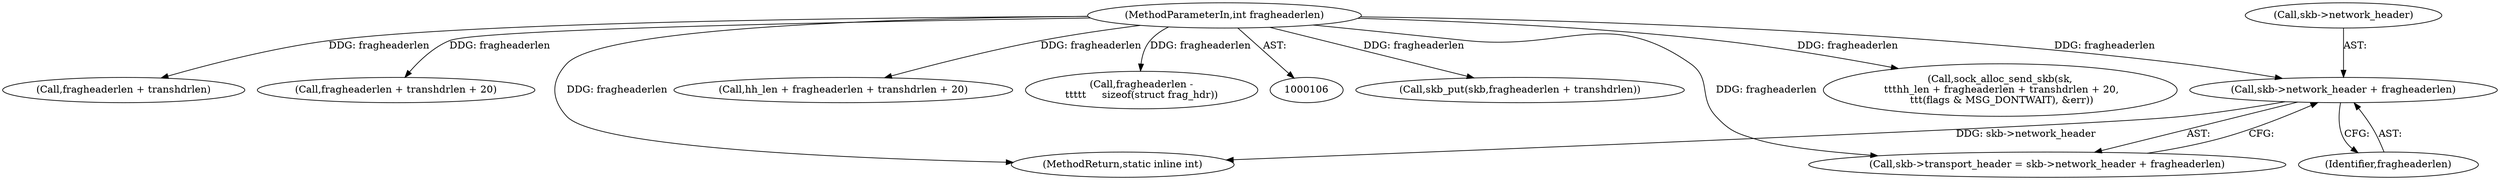 digraph "0_linux_c547dbf55d5f8cf615ccc0e7265e98db27d3fb8b@pointer" {
"1000168" [label="(Call,skb->network_header + fragheaderlen)"];
"1000112" [label="(MethodParameterIn,int fragheaderlen)"];
"1000157" [label="(Call,skb_put(skb,fragheaderlen + transhdrlen))"];
"1000134" [label="(Call,sock_alloc_send_skb(sk,\n \t\t\thh_len + fragheaderlen + transhdrlen + 20,\n \t\t\t(flags & MSG_DONTWAIT), &err))"];
"1000159" [label="(Call,fragheaderlen + transhdrlen)"];
"1000138" [label="(Call,fragheaderlen + transhdrlen + 20)"];
"1000112" [label="(MethodParameterIn,int fragheaderlen)"];
"1000172" [label="(Identifier,fragheaderlen)"];
"1000235" [label="(MethodReturn,static inline int)"];
"1000136" [label="(Call,hh_len + fragheaderlen + transhdrlen + 20)"];
"1000197" [label="(Call,fragheaderlen -\n\t\t\t\t\t     sizeof(struct frag_hdr))"];
"1000164" [label="(Call,skb->transport_header = skb->network_header + fragheaderlen)"];
"1000169" [label="(Call,skb->network_header)"];
"1000168" [label="(Call,skb->network_header + fragheaderlen)"];
"1000168" -> "1000164"  [label="AST: "];
"1000168" -> "1000172"  [label="CFG: "];
"1000169" -> "1000168"  [label="AST: "];
"1000172" -> "1000168"  [label="AST: "];
"1000164" -> "1000168"  [label="CFG: "];
"1000168" -> "1000235"  [label="DDG: skb->network_header"];
"1000112" -> "1000168"  [label="DDG: fragheaderlen"];
"1000112" -> "1000106"  [label="AST: "];
"1000112" -> "1000235"  [label="DDG: fragheaderlen"];
"1000112" -> "1000134"  [label="DDG: fragheaderlen"];
"1000112" -> "1000136"  [label="DDG: fragheaderlen"];
"1000112" -> "1000138"  [label="DDG: fragheaderlen"];
"1000112" -> "1000157"  [label="DDG: fragheaderlen"];
"1000112" -> "1000159"  [label="DDG: fragheaderlen"];
"1000112" -> "1000164"  [label="DDG: fragheaderlen"];
"1000112" -> "1000197"  [label="DDG: fragheaderlen"];
}
